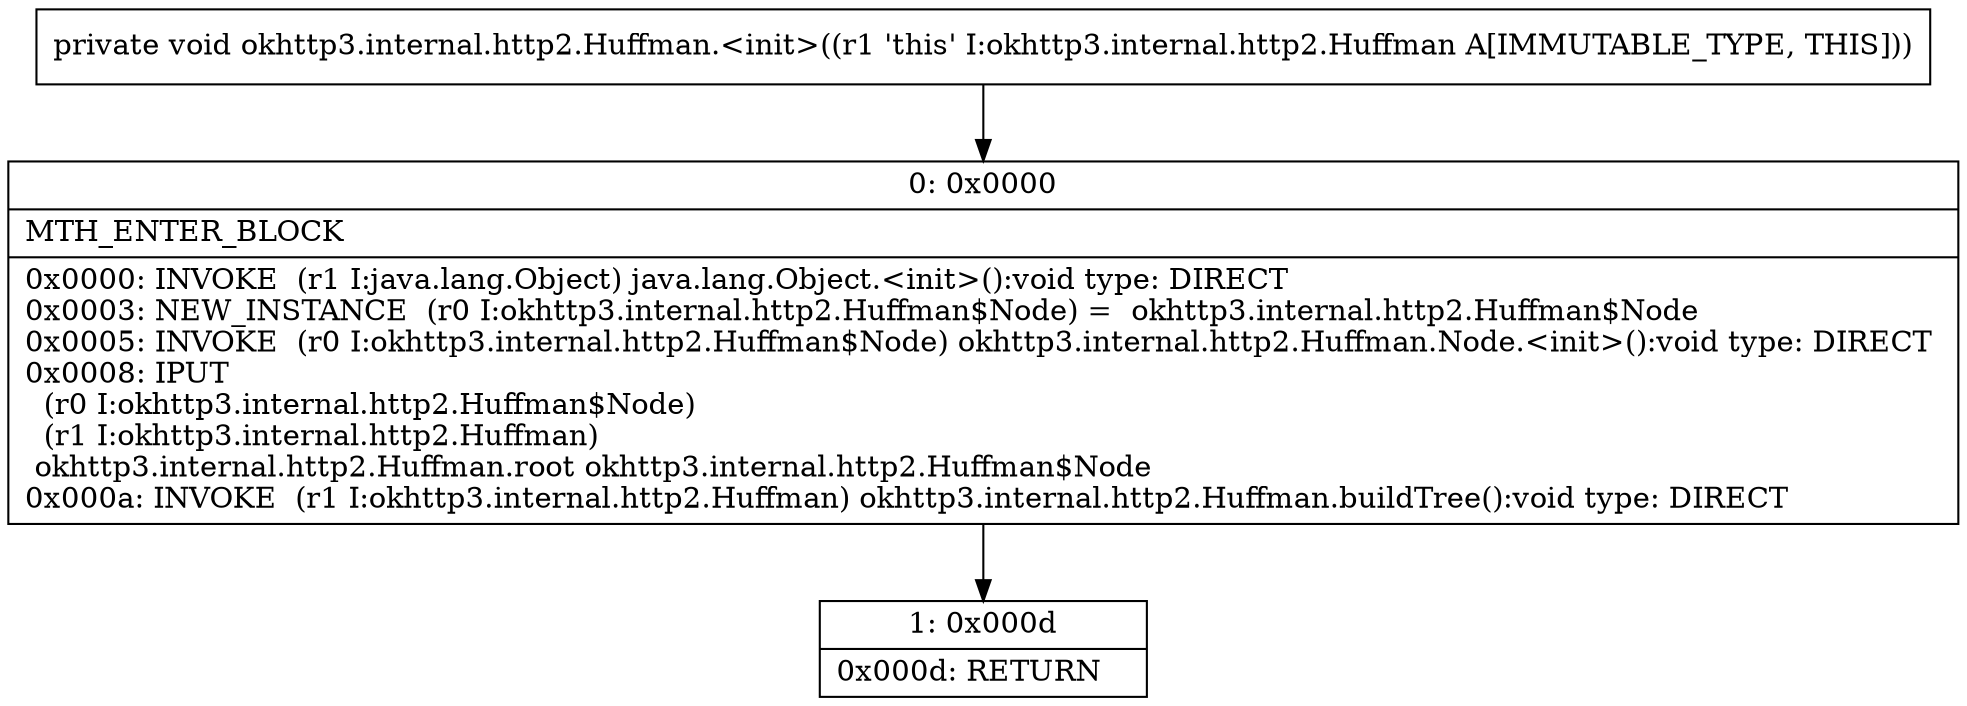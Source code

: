 digraph "CFG forokhttp3.internal.http2.Huffman.\<init\>()V" {
Node_0 [shape=record,label="{0\:\ 0x0000|MTH_ENTER_BLOCK\l|0x0000: INVOKE  (r1 I:java.lang.Object) java.lang.Object.\<init\>():void type: DIRECT \l0x0003: NEW_INSTANCE  (r0 I:okhttp3.internal.http2.Huffman$Node) =  okhttp3.internal.http2.Huffman$Node \l0x0005: INVOKE  (r0 I:okhttp3.internal.http2.Huffman$Node) okhttp3.internal.http2.Huffman.Node.\<init\>():void type: DIRECT \l0x0008: IPUT  \l  (r0 I:okhttp3.internal.http2.Huffman$Node)\l  (r1 I:okhttp3.internal.http2.Huffman)\l okhttp3.internal.http2.Huffman.root okhttp3.internal.http2.Huffman$Node \l0x000a: INVOKE  (r1 I:okhttp3.internal.http2.Huffman) okhttp3.internal.http2.Huffman.buildTree():void type: DIRECT \l}"];
Node_1 [shape=record,label="{1\:\ 0x000d|0x000d: RETURN   \l}"];
MethodNode[shape=record,label="{private void okhttp3.internal.http2.Huffman.\<init\>((r1 'this' I:okhttp3.internal.http2.Huffman A[IMMUTABLE_TYPE, THIS])) }"];
MethodNode -> Node_0;
Node_0 -> Node_1;
}

